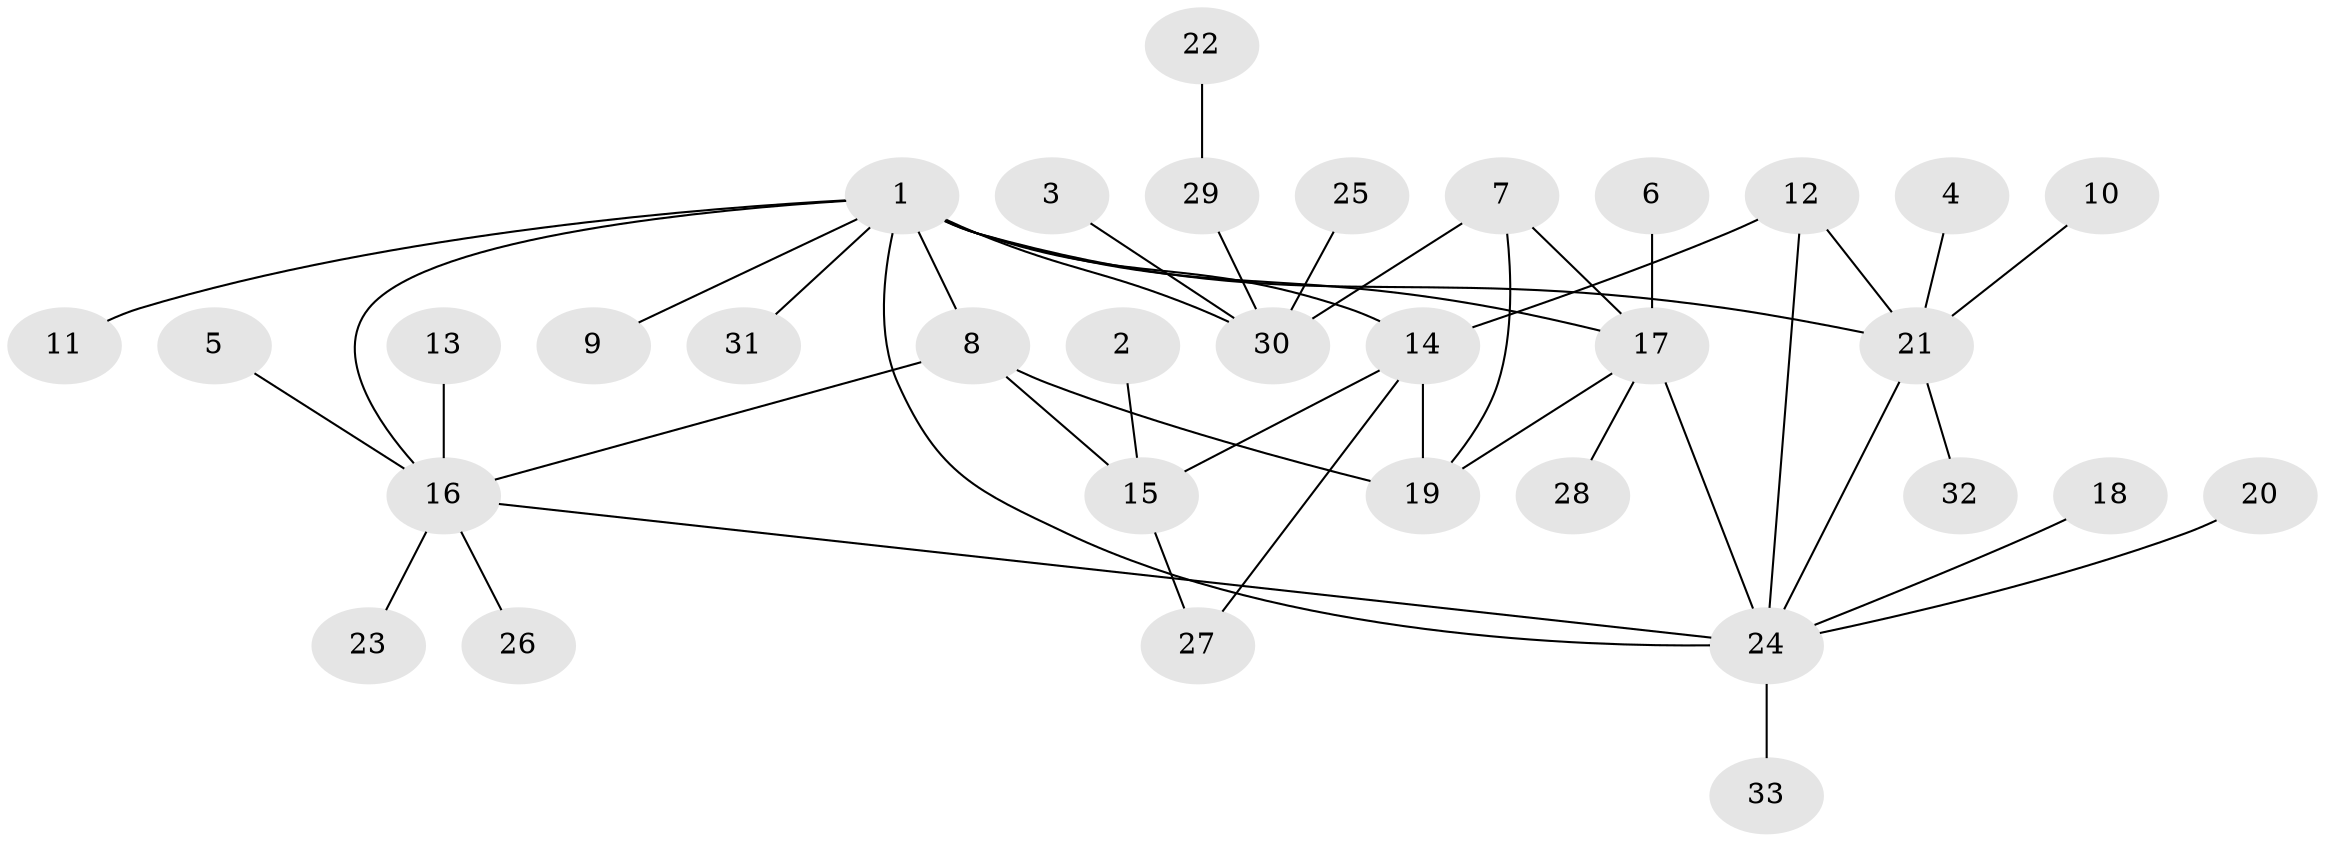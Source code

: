 // original degree distribution, {6: 0.06060606060606061, 8: 0.06060606060606061, 3: 0.09090909090909091, 4: 0.015151515151515152, 7: 0.030303030303030304, 5: 0.030303030303030304, 2: 0.10606060606060606, 1: 0.6060606060606061}
// Generated by graph-tools (version 1.1) at 2025/26/03/09/25 03:26:48]
// undirected, 33 vertices, 44 edges
graph export_dot {
graph [start="1"]
  node [color=gray90,style=filled];
  1;
  2;
  3;
  4;
  5;
  6;
  7;
  8;
  9;
  10;
  11;
  12;
  13;
  14;
  15;
  16;
  17;
  18;
  19;
  20;
  21;
  22;
  23;
  24;
  25;
  26;
  27;
  28;
  29;
  30;
  31;
  32;
  33;
  1 -- 8 [weight=1.0];
  1 -- 9 [weight=1.0];
  1 -- 11 [weight=1.0];
  1 -- 14 [weight=1.0];
  1 -- 16 [weight=1.0];
  1 -- 17 [weight=1.0];
  1 -- 21 [weight=1.0];
  1 -- 24 [weight=1.0];
  1 -- 30 [weight=2.0];
  1 -- 31 [weight=1.0];
  2 -- 15 [weight=1.0];
  3 -- 30 [weight=1.0];
  4 -- 21 [weight=1.0];
  5 -- 16 [weight=1.0];
  6 -- 17 [weight=1.0];
  7 -- 17 [weight=1.0];
  7 -- 19 [weight=1.0];
  7 -- 30 [weight=1.0];
  8 -- 15 [weight=1.0];
  8 -- 16 [weight=1.0];
  8 -- 19 [weight=1.0];
  10 -- 21 [weight=1.0];
  12 -- 14 [weight=1.0];
  12 -- 21 [weight=1.0];
  12 -- 24 [weight=1.0];
  13 -- 16 [weight=1.0];
  14 -- 15 [weight=1.0];
  14 -- 19 [weight=1.0];
  14 -- 27 [weight=1.0];
  15 -- 27 [weight=1.0];
  16 -- 23 [weight=1.0];
  16 -- 24 [weight=1.0];
  16 -- 26 [weight=1.0];
  17 -- 19 [weight=1.0];
  17 -- 24 [weight=1.0];
  17 -- 28 [weight=1.0];
  18 -- 24 [weight=1.0];
  20 -- 24 [weight=1.0];
  21 -- 24 [weight=1.0];
  21 -- 32 [weight=1.0];
  22 -- 29 [weight=1.0];
  24 -- 33 [weight=1.0];
  25 -- 30 [weight=1.0];
  29 -- 30 [weight=1.0];
}
